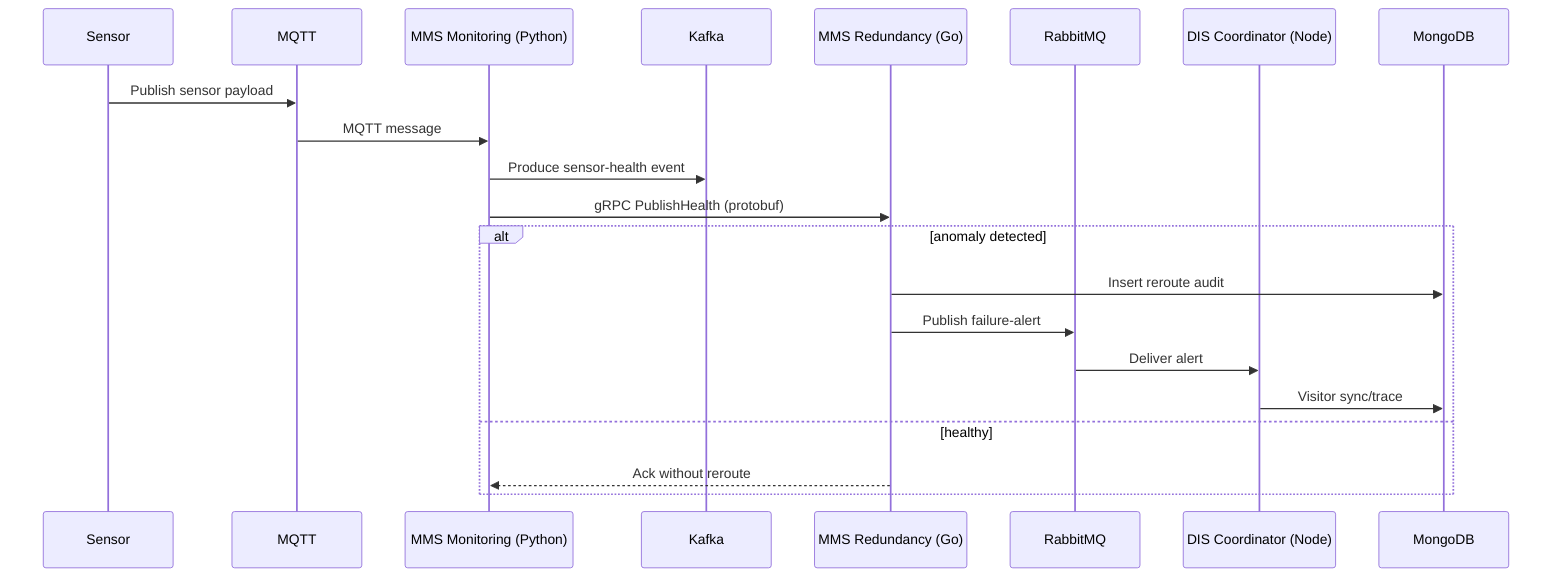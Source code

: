 sequenceDiagram
  participant Sensor
  participant MQTT
  participant Monitoring as MMS Monitoring (Python)
  participant Kafka
  participant Redundancy as MMS Redundancy (Go)
  participant RabbitMQ
  participant DIS as DIS Coordinator (Node)

  Sensor->>MQTT: Publish sensor payload
  MQTT->>Monitoring: MQTT message
  Monitoring->>Kafka: Produce sensor-health event
  Monitoring->>Redundancy: gRPC PublishHealth (protobuf)
  alt anomaly detected
    Redundancy->>MongoDB: Insert reroute audit
    Redundancy->>RabbitMQ: Publish failure-alert
    RabbitMQ->>DIS: Deliver alert
    DIS->>MongoDB: Visitor sync/trace
  else healthy
    Redundancy-->>Monitoring: Ack without reroute
  end